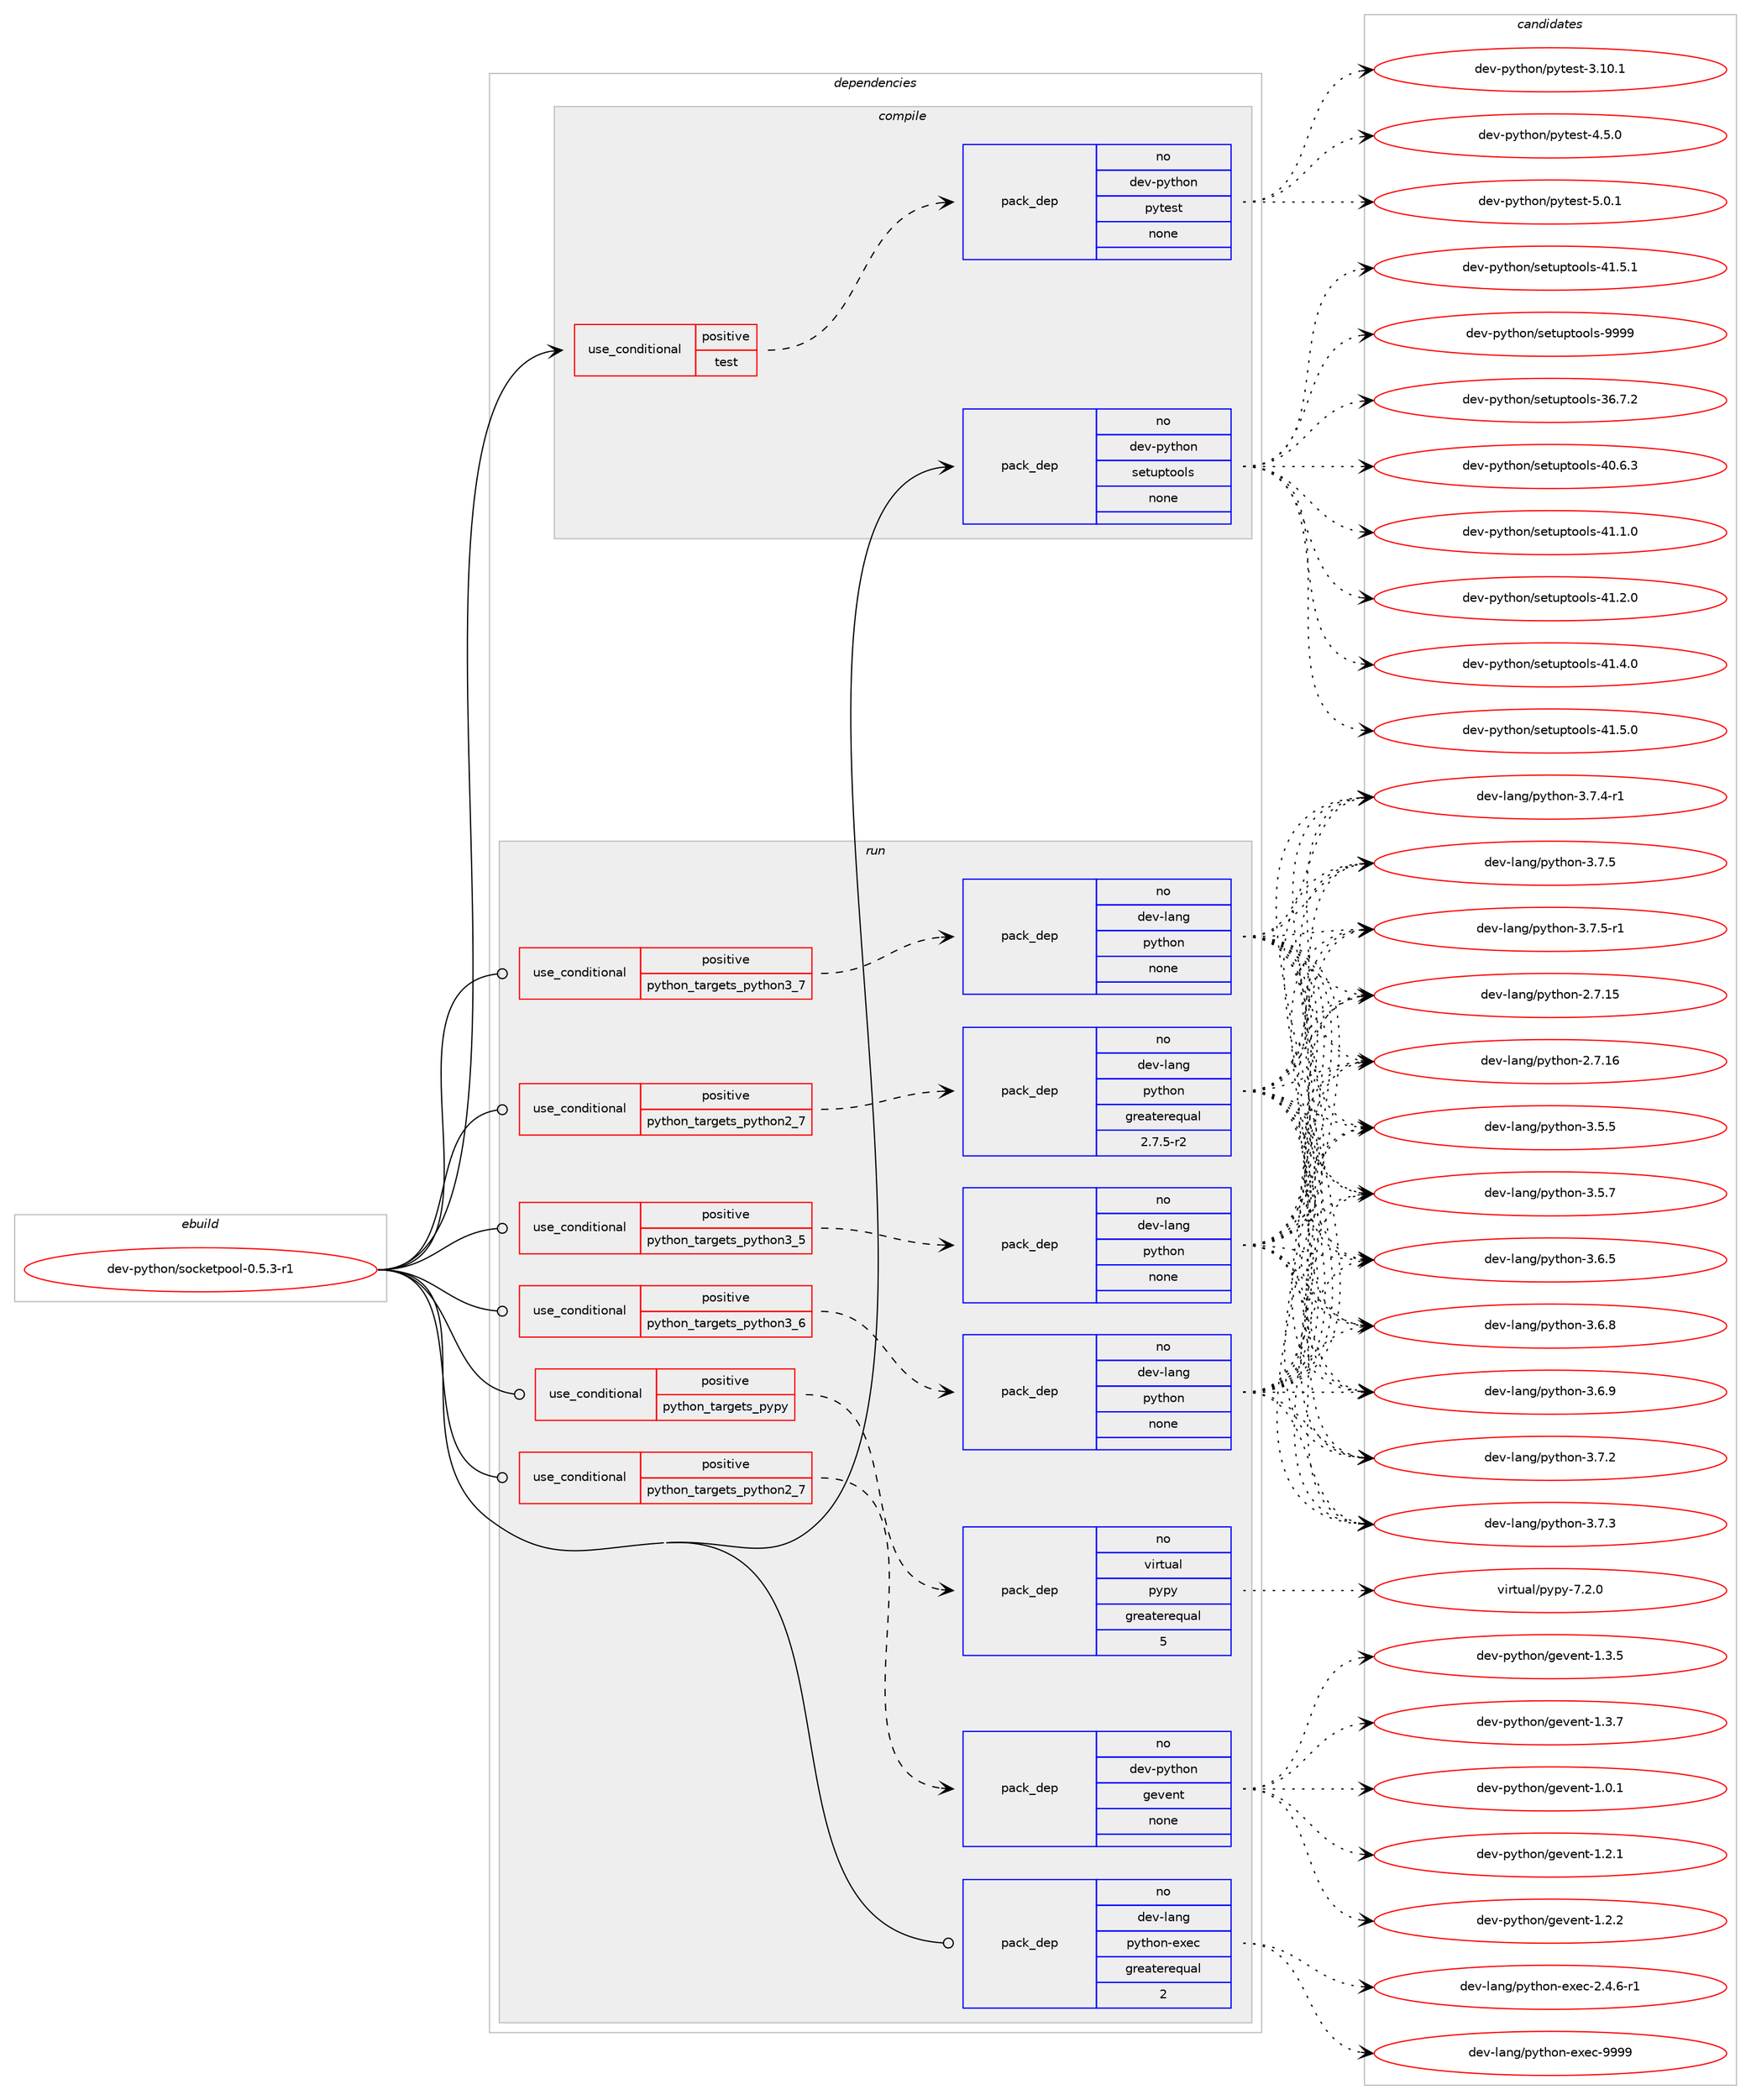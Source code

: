 digraph prolog {

# *************
# Graph options
# *************

newrank=true;
concentrate=true;
compound=true;
graph [rankdir=LR,fontname=Helvetica,fontsize=10,ranksep=1.5];#, ranksep=2.5, nodesep=0.2];
edge  [arrowhead=vee];
node  [fontname=Helvetica,fontsize=10];

# **********
# The ebuild
# **********

subgraph cluster_leftcol {
color=gray;
rank=same;
label=<<i>ebuild</i>>;
id [label="dev-python/socketpool-0.5.3-r1", color=red, width=4, href="../dev-python/socketpool-0.5.3-r1.svg"];
}

# ****************
# The dependencies
# ****************

subgraph cluster_midcol {
color=gray;
label=<<i>dependencies</i>>;
subgraph cluster_compile {
fillcolor="#eeeeee";
style=filled;
label=<<i>compile</i>>;
subgraph cond149522 {
dependency637709 [label=<<TABLE BORDER="0" CELLBORDER="1" CELLSPACING="0" CELLPADDING="4"><TR><TD ROWSPAN="3" CELLPADDING="10">use_conditional</TD></TR><TR><TD>positive</TD></TR><TR><TD>test</TD></TR></TABLE>>, shape=none, color=red];
subgraph pack476306 {
dependency637710 [label=<<TABLE BORDER="0" CELLBORDER="1" CELLSPACING="0" CELLPADDING="4" WIDTH="220"><TR><TD ROWSPAN="6" CELLPADDING="30">pack_dep</TD></TR><TR><TD WIDTH="110">no</TD></TR><TR><TD>dev-python</TD></TR><TR><TD>pytest</TD></TR><TR><TD>none</TD></TR><TR><TD></TD></TR></TABLE>>, shape=none, color=blue];
}
dependency637709:e -> dependency637710:w [weight=20,style="dashed",arrowhead="vee"];
}
id:e -> dependency637709:w [weight=20,style="solid",arrowhead="vee"];
subgraph pack476307 {
dependency637711 [label=<<TABLE BORDER="0" CELLBORDER="1" CELLSPACING="0" CELLPADDING="4" WIDTH="220"><TR><TD ROWSPAN="6" CELLPADDING="30">pack_dep</TD></TR><TR><TD WIDTH="110">no</TD></TR><TR><TD>dev-python</TD></TR><TR><TD>setuptools</TD></TR><TR><TD>none</TD></TR><TR><TD></TD></TR></TABLE>>, shape=none, color=blue];
}
id:e -> dependency637711:w [weight=20,style="solid",arrowhead="vee"];
}
subgraph cluster_compileandrun {
fillcolor="#eeeeee";
style=filled;
label=<<i>compile and run</i>>;
}
subgraph cluster_run {
fillcolor="#eeeeee";
style=filled;
label=<<i>run</i>>;
subgraph cond149523 {
dependency637712 [label=<<TABLE BORDER="0" CELLBORDER="1" CELLSPACING="0" CELLPADDING="4"><TR><TD ROWSPAN="3" CELLPADDING="10">use_conditional</TD></TR><TR><TD>positive</TD></TR><TR><TD>python_targets_pypy</TD></TR></TABLE>>, shape=none, color=red];
subgraph pack476308 {
dependency637713 [label=<<TABLE BORDER="0" CELLBORDER="1" CELLSPACING="0" CELLPADDING="4" WIDTH="220"><TR><TD ROWSPAN="6" CELLPADDING="30">pack_dep</TD></TR><TR><TD WIDTH="110">no</TD></TR><TR><TD>virtual</TD></TR><TR><TD>pypy</TD></TR><TR><TD>greaterequal</TD></TR><TR><TD>5</TD></TR></TABLE>>, shape=none, color=blue];
}
dependency637712:e -> dependency637713:w [weight=20,style="dashed",arrowhead="vee"];
}
id:e -> dependency637712:w [weight=20,style="solid",arrowhead="odot"];
subgraph cond149524 {
dependency637714 [label=<<TABLE BORDER="0" CELLBORDER="1" CELLSPACING="0" CELLPADDING="4"><TR><TD ROWSPAN="3" CELLPADDING="10">use_conditional</TD></TR><TR><TD>positive</TD></TR><TR><TD>python_targets_python2_7</TD></TR></TABLE>>, shape=none, color=red];
subgraph pack476309 {
dependency637715 [label=<<TABLE BORDER="0" CELLBORDER="1" CELLSPACING="0" CELLPADDING="4" WIDTH="220"><TR><TD ROWSPAN="6" CELLPADDING="30">pack_dep</TD></TR><TR><TD WIDTH="110">no</TD></TR><TR><TD>dev-lang</TD></TR><TR><TD>python</TD></TR><TR><TD>greaterequal</TD></TR><TR><TD>2.7.5-r2</TD></TR></TABLE>>, shape=none, color=blue];
}
dependency637714:e -> dependency637715:w [weight=20,style="dashed",arrowhead="vee"];
}
id:e -> dependency637714:w [weight=20,style="solid",arrowhead="odot"];
subgraph cond149525 {
dependency637716 [label=<<TABLE BORDER="0" CELLBORDER="1" CELLSPACING="0" CELLPADDING="4"><TR><TD ROWSPAN="3" CELLPADDING="10">use_conditional</TD></TR><TR><TD>positive</TD></TR><TR><TD>python_targets_python2_7</TD></TR></TABLE>>, shape=none, color=red];
subgraph pack476310 {
dependency637717 [label=<<TABLE BORDER="0" CELLBORDER="1" CELLSPACING="0" CELLPADDING="4" WIDTH="220"><TR><TD ROWSPAN="6" CELLPADDING="30">pack_dep</TD></TR><TR><TD WIDTH="110">no</TD></TR><TR><TD>dev-python</TD></TR><TR><TD>gevent</TD></TR><TR><TD>none</TD></TR><TR><TD></TD></TR></TABLE>>, shape=none, color=blue];
}
dependency637716:e -> dependency637717:w [weight=20,style="dashed",arrowhead="vee"];
}
id:e -> dependency637716:w [weight=20,style="solid",arrowhead="odot"];
subgraph cond149526 {
dependency637718 [label=<<TABLE BORDER="0" CELLBORDER="1" CELLSPACING="0" CELLPADDING="4"><TR><TD ROWSPAN="3" CELLPADDING="10">use_conditional</TD></TR><TR><TD>positive</TD></TR><TR><TD>python_targets_python3_5</TD></TR></TABLE>>, shape=none, color=red];
subgraph pack476311 {
dependency637719 [label=<<TABLE BORDER="0" CELLBORDER="1" CELLSPACING="0" CELLPADDING="4" WIDTH="220"><TR><TD ROWSPAN="6" CELLPADDING="30">pack_dep</TD></TR><TR><TD WIDTH="110">no</TD></TR><TR><TD>dev-lang</TD></TR><TR><TD>python</TD></TR><TR><TD>none</TD></TR><TR><TD></TD></TR></TABLE>>, shape=none, color=blue];
}
dependency637718:e -> dependency637719:w [weight=20,style="dashed",arrowhead="vee"];
}
id:e -> dependency637718:w [weight=20,style="solid",arrowhead="odot"];
subgraph cond149527 {
dependency637720 [label=<<TABLE BORDER="0" CELLBORDER="1" CELLSPACING="0" CELLPADDING="4"><TR><TD ROWSPAN="3" CELLPADDING="10">use_conditional</TD></TR><TR><TD>positive</TD></TR><TR><TD>python_targets_python3_6</TD></TR></TABLE>>, shape=none, color=red];
subgraph pack476312 {
dependency637721 [label=<<TABLE BORDER="0" CELLBORDER="1" CELLSPACING="0" CELLPADDING="4" WIDTH="220"><TR><TD ROWSPAN="6" CELLPADDING="30">pack_dep</TD></TR><TR><TD WIDTH="110">no</TD></TR><TR><TD>dev-lang</TD></TR><TR><TD>python</TD></TR><TR><TD>none</TD></TR><TR><TD></TD></TR></TABLE>>, shape=none, color=blue];
}
dependency637720:e -> dependency637721:w [weight=20,style="dashed",arrowhead="vee"];
}
id:e -> dependency637720:w [weight=20,style="solid",arrowhead="odot"];
subgraph cond149528 {
dependency637722 [label=<<TABLE BORDER="0" CELLBORDER="1" CELLSPACING="0" CELLPADDING="4"><TR><TD ROWSPAN="3" CELLPADDING="10">use_conditional</TD></TR><TR><TD>positive</TD></TR><TR><TD>python_targets_python3_7</TD></TR></TABLE>>, shape=none, color=red];
subgraph pack476313 {
dependency637723 [label=<<TABLE BORDER="0" CELLBORDER="1" CELLSPACING="0" CELLPADDING="4" WIDTH="220"><TR><TD ROWSPAN="6" CELLPADDING="30">pack_dep</TD></TR><TR><TD WIDTH="110">no</TD></TR><TR><TD>dev-lang</TD></TR><TR><TD>python</TD></TR><TR><TD>none</TD></TR><TR><TD></TD></TR></TABLE>>, shape=none, color=blue];
}
dependency637722:e -> dependency637723:w [weight=20,style="dashed",arrowhead="vee"];
}
id:e -> dependency637722:w [weight=20,style="solid",arrowhead="odot"];
subgraph pack476314 {
dependency637724 [label=<<TABLE BORDER="0" CELLBORDER="1" CELLSPACING="0" CELLPADDING="4" WIDTH="220"><TR><TD ROWSPAN="6" CELLPADDING="30">pack_dep</TD></TR><TR><TD WIDTH="110">no</TD></TR><TR><TD>dev-lang</TD></TR><TR><TD>python-exec</TD></TR><TR><TD>greaterequal</TD></TR><TR><TD>2</TD></TR></TABLE>>, shape=none, color=blue];
}
id:e -> dependency637724:w [weight=20,style="solid",arrowhead="odot"];
}
}

# **************
# The candidates
# **************

subgraph cluster_choices {
rank=same;
color=gray;
label=<<i>candidates</i>>;

subgraph choice476306 {
color=black;
nodesep=1;
choice100101118451121211161041111104711212111610111511645514649484649 [label="dev-python/pytest-3.10.1", color=red, width=4,href="../dev-python/pytest-3.10.1.svg"];
choice1001011184511212111610411111047112121116101115116455246534648 [label="dev-python/pytest-4.5.0", color=red, width=4,href="../dev-python/pytest-4.5.0.svg"];
choice1001011184511212111610411111047112121116101115116455346484649 [label="dev-python/pytest-5.0.1", color=red, width=4,href="../dev-python/pytest-5.0.1.svg"];
dependency637710:e -> choice100101118451121211161041111104711212111610111511645514649484649:w [style=dotted,weight="100"];
dependency637710:e -> choice1001011184511212111610411111047112121116101115116455246534648:w [style=dotted,weight="100"];
dependency637710:e -> choice1001011184511212111610411111047112121116101115116455346484649:w [style=dotted,weight="100"];
}
subgraph choice476307 {
color=black;
nodesep=1;
choice100101118451121211161041111104711510111611711211611111110811545515446554650 [label="dev-python/setuptools-36.7.2", color=red, width=4,href="../dev-python/setuptools-36.7.2.svg"];
choice100101118451121211161041111104711510111611711211611111110811545524846544651 [label="dev-python/setuptools-40.6.3", color=red, width=4,href="../dev-python/setuptools-40.6.3.svg"];
choice100101118451121211161041111104711510111611711211611111110811545524946494648 [label="dev-python/setuptools-41.1.0", color=red, width=4,href="../dev-python/setuptools-41.1.0.svg"];
choice100101118451121211161041111104711510111611711211611111110811545524946504648 [label="dev-python/setuptools-41.2.0", color=red, width=4,href="../dev-python/setuptools-41.2.0.svg"];
choice100101118451121211161041111104711510111611711211611111110811545524946524648 [label="dev-python/setuptools-41.4.0", color=red, width=4,href="../dev-python/setuptools-41.4.0.svg"];
choice100101118451121211161041111104711510111611711211611111110811545524946534648 [label="dev-python/setuptools-41.5.0", color=red, width=4,href="../dev-python/setuptools-41.5.0.svg"];
choice100101118451121211161041111104711510111611711211611111110811545524946534649 [label="dev-python/setuptools-41.5.1", color=red, width=4,href="../dev-python/setuptools-41.5.1.svg"];
choice10010111845112121116104111110471151011161171121161111111081154557575757 [label="dev-python/setuptools-9999", color=red, width=4,href="../dev-python/setuptools-9999.svg"];
dependency637711:e -> choice100101118451121211161041111104711510111611711211611111110811545515446554650:w [style=dotted,weight="100"];
dependency637711:e -> choice100101118451121211161041111104711510111611711211611111110811545524846544651:w [style=dotted,weight="100"];
dependency637711:e -> choice100101118451121211161041111104711510111611711211611111110811545524946494648:w [style=dotted,weight="100"];
dependency637711:e -> choice100101118451121211161041111104711510111611711211611111110811545524946504648:w [style=dotted,weight="100"];
dependency637711:e -> choice100101118451121211161041111104711510111611711211611111110811545524946524648:w [style=dotted,weight="100"];
dependency637711:e -> choice100101118451121211161041111104711510111611711211611111110811545524946534648:w [style=dotted,weight="100"];
dependency637711:e -> choice100101118451121211161041111104711510111611711211611111110811545524946534649:w [style=dotted,weight="100"];
dependency637711:e -> choice10010111845112121116104111110471151011161171121161111111081154557575757:w [style=dotted,weight="100"];
}
subgraph choice476308 {
color=black;
nodesep=1;
choice1181051141161179710847112121112121455546504648 [label="virtual/pypy-7.2.0", color=red, width=4,href="../virtual/pypy-7.2.0.svg"];
dependency637713:e -> choice1181051141161179710847112121112121455546504648:w [style=dotted,weight="100"];
}
subgraph choice476309 {
color=black;
nodesep=1;
choice10010111845108971101034711212111610411111045504655464953 [label="dev-lang/python-2.7.15", color=red, width=4,href="../dev-lang/python-2.7.15.svg"];
choice10010111845108971101034711212111610411111045504655464954 [label="dev-lang/python-2.7.16", color=red, width=4,href="../dev-lang/python-2.7.16.svg"];
choice100101118451089711010347112121116104111110455146534653 [label="dev-lang/python-3.5.5", color=red, width=4,href="../dev-lang/python-3.5.5.svg"];
choice100101118451089711010347112121116104111110455146534655 [label="dev-lang/python-3.5.7", color=red, width=4,href="../dev-lang/python-3.5.7.svg"];
choice100101118451089711010347112121116104111110455146544653 [label="dev-lang/python-3.6.5", color=red, width=4,href="../dev-lang/python-3.6.5.svg"];
choice100101118451089711010347112121116104111110455146544656 [label="dev-lang/python-3.6.8", color=red, width=4,href="../dev-lang/python-3.6.8.svg"];
choice100101118451089711010347112121116104111110455146544657 [label="dev-lang/python-3.6.9", color=red, width=4,href="../dev-lang/python-3.6.9.svg"];
choice100101118451089711010347112121116104111110455146554650 [label="dev-lang/python-3.7.2", color=red, width=4,href="../dev-lang/python-3.7.2.svg"];
choice100101118451089711010347112121116104111110455146554651 [label="dev-lang/python-3.7.3", color=red, width=4,href="../dev-lang/python-3.7.3.svg"];
choice1001011184510897110103471121211161041111104551465546524511449 [label="dev-lang/python-3.7.4-r1", color=red, width=4,href="../dev-lang/python-3.7.4-r1.svg"];
choice100101118451089711010347112121116104111110455146554653 [label="dev-lang/python-3.7.5", color=red, width=4,href="../dev-lang/python-3.7.5.svg"];
choice1001011184510897110103471121211161041111104551465546534511449 [label="dev-lang/python-3.7.5-r1", color=red, width=4,href="../dev-lang/python-3.7.5-r1.svg"];
dependency637715:e -> choice10010111845108971101034711212111610411111045504655464953:w [style=dotted,weight="100"];
dependency637715:e -> choice10010111845108971101034711212111610411111045504655464954:w [style=dotted,weight="100"];
dependency637715:e -> choice100101118451089711010347112121116104111110455146534653:w [style=dotted,weight="100"];
dependency637715:e -> choice100101118451089711010347112121116104111110455146534655:w [style=dotted,weight="100"];
dependency637715:e -> choice100101118451089711010347112121116104111110455146544653:w [style=dotted,weight="100"];
dependency637715:e -> choice100101118451089711010347112121116104111110455146544656:w [style=dotted,weight="100"];
dependency637715:e -> choice100101118451089711010347112121116104111110455146544657:w [style=dotted,weight="100"];
dependency637715:e -> choice100101118451089711010347112121116104111110455146554650:w [style=dotted,weight="100"];
dependency637715:e -> choice100101118451089711010347112121116104111110455146554651:w [style=dotted,weight="100"];
dependency637715:e -> choice1001011184510897110103471121211161041111104551465546524511449:w [style=dotted,weight="100"];
dependency637715:e -> choice100101118451089711010347112121116104111110455146554653:w [style=dotted,weight="100"];
dependency637715:e -> choice1001011184510897110103471121211161041111104551465546534511449:w [style=dotted,weight="100"];
}
subgraph choice476310 {
color=black;
nodesep=1;
choice1001011184511212111610411111047103101118101110116454946484649 [label="dev-python/gevent-1.0.1", color=red, width=4,href="../dev-python/gevent-1.0.1.svg"];
choice1001011184511212111610411111047103101118101110116454946504649 [label="dev-python/gevent-1.2.1", color=red, width=4,href="../dev-python/gevent-1.2.1.svg"];
choice1001011184511212111610411111047103101118101110116454946504650 [label="dev-python/gevent-1.2.2", color=red, width=4,href="../dev-python/gevent-1.2.2.svg"];
choice1001011184511212111610411111047103101118101110116454946514653 [label="dev-python/gevent-1.3.5", color=red, width=4,href="../dev-python/gevent-1.3.5.svg"];
choice1001011184511212111610411111047103101118101110116454946514655 [label="dev-python/gevent-1.3.7", color=red, width=4,href="../dev-python/gevent-1.3.7.svg"];
dependency637717:e -> choice1001011184511212111610411111047103101118101110116454946484649:w [style=dotted,weight="100"];
dependency637717:e -> choice1001011184511212111610411111047103101118101110116454946504649:w [style=dotted,weight="100"];
dependency637717:e -> choice1001011184511212111610411111047103101118101110116454946504650:w [style=dotted,weight="100"];
dependency637717:e -> choice1001011184511212111610411111047103101118101110116454946514653:w [style=dotted,weight="100"];
dependency637717:e -> choice1001011184511212111610411111047103101118101110116454946514655:w [style=dotted,weight="100"];
}
subgraph choice476311 {
color=black;
nodesep=1;
choice10010111845108971101034711212111610411111045504655464953 [label="dev-lang/python-2.7.15", color=red, width=4,href="../dev-lang/python-2.7.15.svg"];
choice10010111845108971101034711212111610411111045504655464954 [label="dev-lang/python-2.7.16", color=red, width=4,href="../dev-lang/python-2.7.16.svg"];
choice100101118451089711010347112121116104111110455146534653 [label="dev-lang/python-3.5.5", color=red, width=4,href="../dev-lang/python-3.5.5.svg"];
choice100101118451089711010347112121116104111110455146534655 [label="dev-lang/python-3.5.7", color=red, width=4,href="../dev-lang/python-3.5.7.svg"];
choice100101118451089711010347112121116104111110455146544653 [label="dev-lang/python-3.6.5", color=red, width=4,href="../dev-lang/python-3.6.5.svg"];
choice100101118451089711010347112121116104111110455146544656 [label="dev-lang/python-3.6.8", color=red, width=4,href="../dev-lang/python-3.6.8.svg"];
choice100101118451089711010347112121116104111110455146544657 [label="dev-lang/python-3.6.9", color=red, width=4,href="../dev-lang/python-3.6.9.svg"];
choice100101118451089711010347112121116104111110455146554650 [label="dev-lang/python-3.7.2", color=red, width=4,href="../dev-lang/python-3.7.2.svg"];
choice100101118451089711010347112121116104111110455146554651 [label="dev-lang/python-3.7.3", color=red, width=4,href="../dev-lang/python-3.7.3.svg"];
choice1001011184510897110103471121211161041111104551465546524511449 [label="dev-lang/python-3.7.4-r1", color=red, width=4,href="../dev-lang/python-3.7.4-r1.svg"];
choice100101118451089711010347112121116104111110455146554653 [label="dev-lang/python-3.7.5", color=red, width=4,href="../dev-lang/python-3.7.5.svg"];
choice1001011184510897110103471121211161041111104551465546534511449 [label="dev-lang/python-3.7.5-r1", color=red, width=4,href="../dev-lang/python-3.7.5-r1.svg"];
dependency637719:e -> choice10010111845108971101034711212111610411111045504655464953:w [style=dotted,weight="100"];
dependency637719:e -> choice10010111845108971101034711212111610411111045504655464954:w [style=dotted,weight="100"];
dependency637719:e -> choice100101118451089711010347112121116104111110455146534653:w [style=dotted,weight="100"];
dependency637719:e -> choice100101118451089711010347112121116104111110455146534655:w [style=dotted,weight="100"];
dependency637719:e -> choice100101118451089711010347112121116104111110455146544653:w [style=dotted,weight="100"];
dependency637719:e -> choice100101118451089711010347112121116104111110455146544656:w [style=dotted,weight="100"];
dependency637719:e -> choice100101118451089711010347112121116104111110455146544657:w [style=dotted,weight="100"];
dependency637719:e -> choice100101118451089711010347112121116104111110455146554650:w [style=dotted,weight="100"];
dependency637719:e -> choice100101118451089711010347112121116104111110455146554651:w [style=dotted,weight="100"];
dependency637719:e -> choice1001011184510897110103471121211161041111104551465546524511449:w [style=dotted,weight="100"];
dependency637719:e -> choice100101118451089711010347112121116104111110455146554653:w [style=dotted,weight="100"];
dependency637719:e -> choice1001011184510897110103471121211161041111104551465546534511449:w [style=dotted,weight="100"];
}
subgraph choice476312 {
color=black;
nodesep=1;
choice10010111845108971101034711212111610411111045504655464953 [label="dev-lang/python-2.7.15", color=red, width=4,href="../dev-lang/python-2.7.15.svg"];
choice10010111845108971101034711212111610411111045504655464954 [label="dev-lang/python-2.7.16", color=red, width=4,href="../dev-lang/python-2.7.16.svg"];
choice100101118451089711010347112121116104111110455146534653 [label="dev-lang/python-3.5.5", color=red, width=4,href="../dev-lang/python-3.5.5.svg"];
choice100101118451089711010347112121116104111110455146534655 [label="dev-lang/python-3.5.7", color=red, width=4,href="../dev-lang/python-3.5.7.svg"];
choice100101118451089711010347112121116104111110455146544653 [label="dev-lang/python-3.6.5", color=red, width=4,href="../dev-lang/python-3.6.5.svg"];
choice100101118451089711010347112121116104111110455146544656 [label="dev-lang/python-3.6.8", color=red, width=4,href="../dev-lang/python-3.6.8.svg"];
choice100101118451089711010347112121116104111110455146544657 [label="dev-lang/python-3.6.9", color=red, width=4,href="../dev-lang/python-3.6.9.svg"];
choice100101118451089711010347112121116104111110455146554650 [label="dev-lang/python-3.7.2", color=red, width=4,href="../dev-lang/python-3.7.2.svg"];
choice100101118451089711010347112121116104111110455146554651 [label="dev-lang/python-3.7.3", color=red, width=4,href="../dev-lang/python-3.7.3.svg"];
choice1001011184510897110103471121211161041111104551465546524511449 [label="dev-lang/python-3.7.4-r1", color=red, width=4,href="../dev-lang/python-3.7.4-r1.svg"];
choice100101118451089711010347112121116104111110455146554653 [label="dev-lang/python-3.7.5", color=red, width=4,href="../dev-lang/python-3.7.5.svg"];
choice1001011184510897110103471121211161041111104551465546534511449 [label="dev-lang/python-3.7.5-r1", color=red, width=4,href="../dev-lang/python-3.7.5-r1.svg"];
dependency637721:e -> choice10010111845108971101034711212111610411111045504655464953:w [style=dotted,weight="100"];
dependency637721:e -> choice10010111845108971101034711212111610411111045504655464954:w [style=dotted,weight="100"];
dependency637721:e -> choice100101118451089711010347112121116104111110455146534653:w [style=dotted,weight="100"];
dependency637721:e -> choice100101118451089711010347112121116104111110455146534655:w [style=dotted,weight="100"];
dependency637721:e -> choice100101118451089711010347112121116104111110455146544653:w [style=dotted,weight="100"];
dependency637721:e -> choice100101118451089711010347112121116104111110455146544656:w [style=dotted,weight="100"];
dependency637721:e -> choice100101118451089711010347112121116104111110455146544657:w [style=dotted,weight="100"];
dependency637721:e -> choice100101118451089711010347112121116104111110455146554650:w [style=dotted,weight="100"];
dependency637721:e -> choice100101118451089711010347112121116104111110455146554651:w [style=dotted,weight="100"];
dependency637721:e -> choice1001011184510897110103471121211161041111104551465546524511449:w [style=dotted,weight="100"];
dependency637721:e -> choice100101118451089711010347112121116104111110455146554653:w [style=dotted,weight="100"];
dependency637721:e -> choice1001011184510897110103471121211161041111104551465546534511449:w [style=dotted,weight="100"];
}
subgraph choice476313 {
color=black;
nodesep=1;
choice10010111845108971101034711212111610411111045504655464953 [label="dev-lang/python-2.7.15", color=red, width=4,href="../dev-lang/python-2.7.15.svg"];
choice10010111845108971101034711212111610411111045504655464954 [label="dev-lang/python-2.7.16", color=red, width=4,href="../dev-lang/python-2.7.16.svg"];
choice100101118451089711010347112121116104111110455146534653 [label="dev-lang/python-3.5.5", color=red, width=4,href="../dev-lang/python-3.5.5.svg"];
choice100101118451089711010347112121116104111110455146534655 [label="dev-lang/python-3.5.7", color=red, width=4,href="../dev-lang/python-3.5.7.svg"];
choice100101118451089711010347112121116104111110455146544653 [label="dev-lang/python-3.6.5", color=red, width=4,href="../dev-lang/python-3.6.5.svg"];
choice100101118451089711010347112121116104111110455146544656 [label="dev-lang/python-3.6.8", color=red, width=4,href="../dev-lang/python-3.6.8.svg"];
choice100101118451089711010347112121116104111110455146544657 [label="dev-lang/python-3.6.9", color=red, width=4,href="../dev-lang/python-3.6.9.svg"];
choice100101118451089711010347112121116104111110455146554650 [label="dev-lang/python-3.7.2", color=red, width=4,href="../dev-lang/python-3.7.2.svg"];
choice100101118451089711010347112121116104111110455146554651 [label="dev-lang/python-3.7.3", color=red, width=4,href="../dev-lang/python-3.7.3.svg"];
choice1001011184510897110103471121211161041111104551465546524511449 [label="dev-lang/python-3.7.4-r1", color=red, width=4,href="../dev-lang/python-3.7.4-r1.svg"];
choice100101118451089711010347112121116104111110455146554653 [label="dev-lang/python-3.7.5", color=red, width=4,href="../dev-lang/python-3.7.5.svg"];
choice1001011184510897110103471121211161041111104551465546534511449 [label="dev-lang/python-3.7.5-r1", color=red, width=4,href="../dev-lang/python-3.7.5-r1.svg"];
dependency637723:e -> choice10010111845108971101034711212111610411111045504655464953:w [style=dotted,weight="100"];
dependency637723:e -> choice10010111845108971101034711212111610411111045504655464954:w [style=dotted,weight="100"];
dependency637723:e -> choice100101118451089711010347112121116104111110455146534653:w [style=dotted,weight="100"];
dependency637723:e -> choice100101118451089711010347112121116104111110455146534655:w [style=dotted,weight="100"];
dependency637723:e -> choice100101118451089711010347112121116104111110455146544653:w [style=dotted,weight="100"];
dependency637723:e -> choice100101118451089711010347112121116104111110455146544656:w [style=dotted,weight="100"];
dependency637723:e -> choice100101118451089711010347112121116104111110455146544657:w [style=dotted,weight="100"];
dependency637723:e -> choice100101118451089711010347112121116104111110455146554650:w [style=dotted,weight="100"];
dependency637723:e -> choice100101118451089711010347112121116104111110455146554651:w [style=dotted,weight="100"];
dependency637723:e -> choice1001011184510897110103471121211161041111104551465546524511449:w [style=dotted,weight="100"];
dependency637723:e -> choice100101118451089711010347112121116104111110455146554653:w [style=dotted,weight="100"];
dependency637723:e -> choice1001011184510897110103471121211161041111104551465546534511449:w [style=dotted,weight="100"];
}
subgraph choice476314 {
color=black;
nodesep=1;
choice10010111845108971101034711212111610411111045101120101994550465246544511449 [label="dev-lang/python-exec-2.4.6-r1", color=red, width=4,href="../dev-lang/python-exec-2.4.6-r1.svg"];
choice10010111845108971101034711212111610411111045101120101994557575757 [label="dev-lang/python-exec-9999", color=red, width=4,href="../dev-lang/python-exec-9999.svg"];
dependency637724:e -> choice10010111845108971101034711212111610411111045101120101994550465246544511449:w [style=dotted,weight="100"];
dependency637724:e -> choice10010111845108971101034711212111610411111045101120101994557575757:w [style=dotted,weight="100"];
}
}

}
